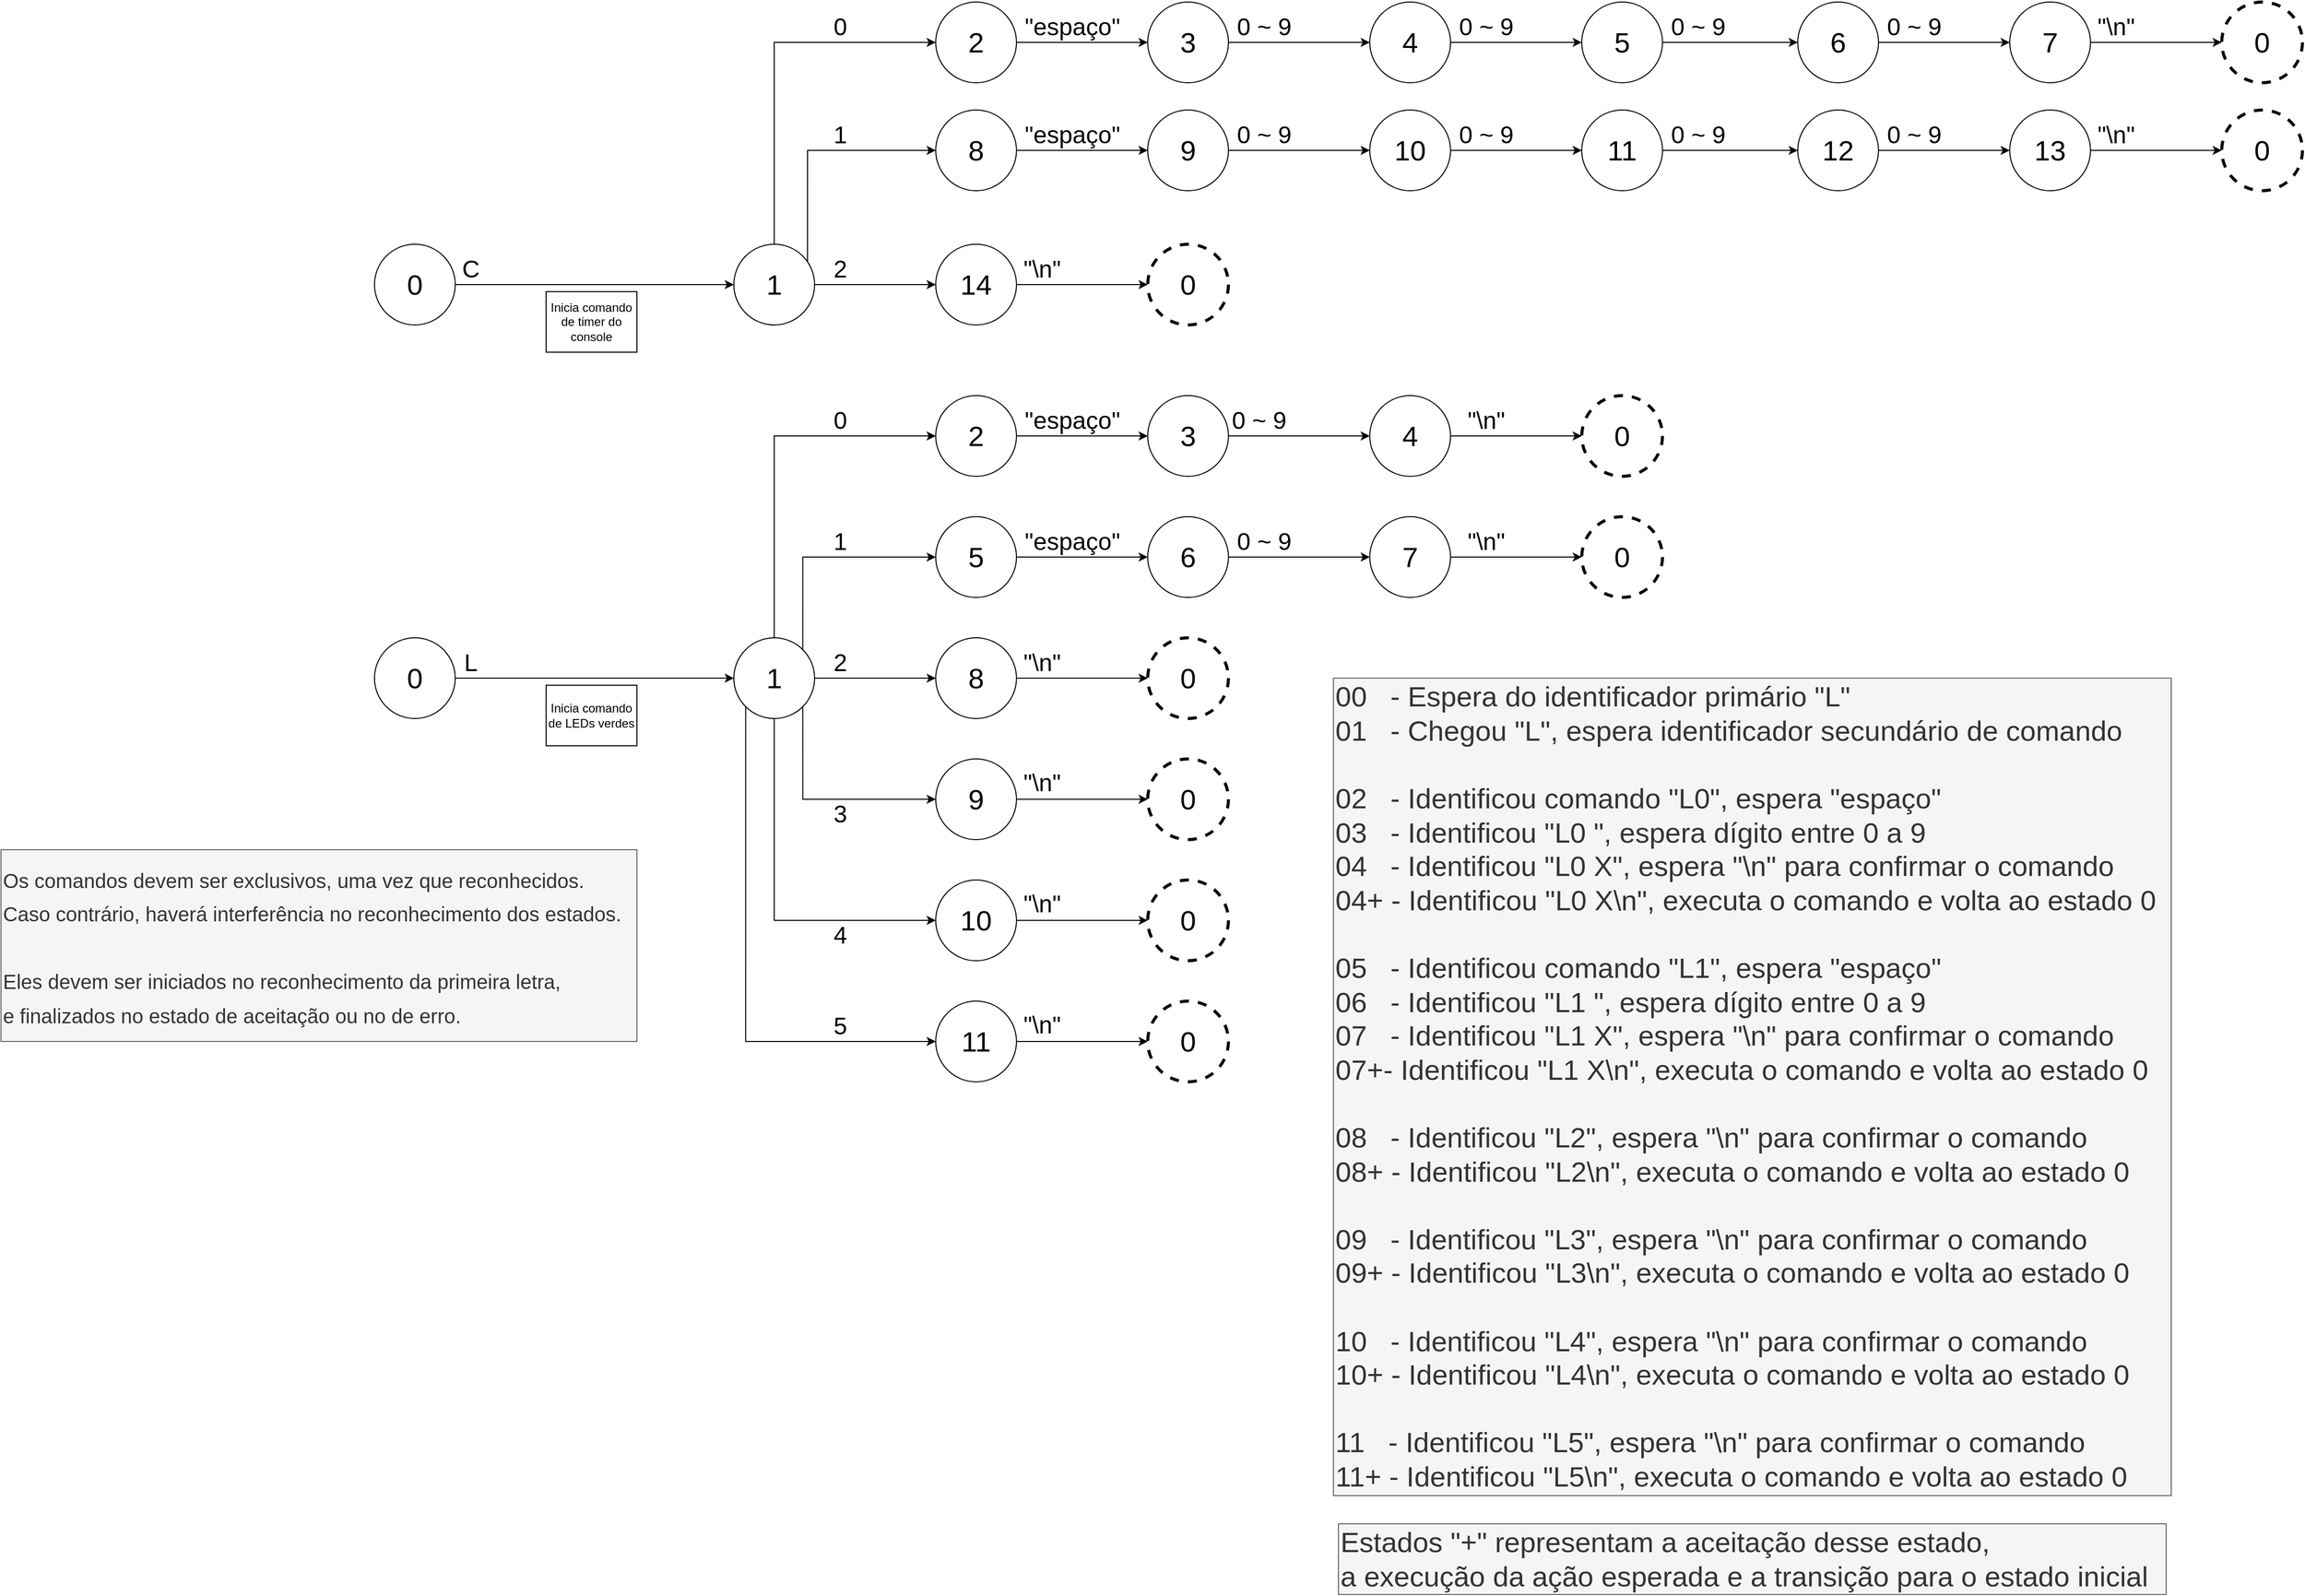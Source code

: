 <mxfile version="16.5.3" type="device"><diagram id="TWPvgU6UWbrKj5qan-sC" name="Page-1"><mxGraphModel dx="3015" dy="2449" grid="1" gridSize="10" guides="1" tooltips="1" connect="1" arrows="1" fold="1" page="1" pageScale="1" pageWidth="827" pageHeight="1169" math="0" shadow="0"><root><mxCell id="0"/><mxCell id="1" parent="0"/><mxCell id="b2YMCBuufm5c_ai1b8BD-9" value="&lt;div&gt;&lt;font style=&quot;font-size: 28px&quot;&gt;00&amp;nbsp; &amp;nbsp;- Espera do identificador primário &quot;L&quot;&lt;br&gt;&lt;/font&gt;&lt;/div&gt;&lt;font style=&quot;font-size: 28px&quot;&gt;&lt;div&gt;&lt;span&gt;01&amp;nbsp; &amp;nbsp;- Chegou &quot;L&quot;, espera identificador secundário de comando&lt;/span&gt;&lt;/div&gt;&lt;div&gt;&lt;span&gt;&lt;br&gt;&lt;/span&gt;&lt;/div&gt;&lt;div&gt;&lt;span&gt;02&amp;nbsp; &amp;nbsp;- Identificou comando &quot;L0&quot;, espera &quot;espaço&quot;&lt;/span&gt;&lt;/div&gt;&lt;div&gt;&lt;span&gt;03&amp;nbsp; &amp;nbsp;- Identificou &quot;L0 &quot;, espera dígito entre 0 a 9&lt;/span&gt;&lt;br&gt;&lt;/div&gt;&lt;div&gt;04&amp;nbsp; &amp;nbsp;- Identificou &quot;L0 X&quot;, espera &quot;\n&quot; para confirmar o comando&lt;span&gt;&lt;br&gt;&lt;/span&gt;&lt;/div&gt;&lt;div&gt;04+ - Identificou&amp;nbsp;&quot;L0 X\n&quot;, executa o comando e volta ao estado 0&lt;/div&gt;&lt;div&gt;&lt;br&gt;&lt;/div&gt;&lt;div&gt;&lt;div&gt;05&amp;nbsp;&lt;span&gt;&amp;nbsp;&lt;/span&gt;&lt;span&gt;&amp;nbsp;&lt;/span&gt;&lt;span&gt;- Identificou comando &quot;L1&quot;, espera &quot;espaço&quot;&lt;/span&gt;&lt;/div&gt;&lt;div&gt;06&amp;nbsp;&lt;span&gt;&amp;nbsp;&lt;/span&gt;&lt;span&gt;&amp;nbsp;&lt;/span&gt;&lt;span&gt;- Identificou &quot;L1 &quot;, espera dígito entre 0 a 9&lt;/span&gt;&lt;/div&gt;&lt;div&gt;07&amp;nbsp;&lt;span&gt;&amp;nbsp;&lt;/span&gt;&lt;span&gt;&amp;nbsp;&lt;/span&gt;&lt;span&gt;- Identificou &quot;L1 X&quot;, espera &quot;\n&quot; para confirmar o comando&lt;/span&gt;&lt;/div&gt;&lt;div&gt;07+- Identificou&amp;nbsp;&quot;L1 X\n&quot;, executa o comando e volta ao estado 0&lt;/div&gt;&lt;div&gt;&lt;br&gt;&lt;/div&gt;&lt;div&gt;08&amp;nbsp; &amp;nbsp;- Identificou &quot;L2&quot;,&amp;nbsp;&lt;span&gt;espera &quot;\n&quot; para confirmar o comando&lt;/span&gt;&lt;/div&gt;&lt;/div&gt;&lt;div&gt;08+ - Identificou &quot;L2\n&quot;, executa o comando e volta ao estado 0&lt;/div&gt;&lt;div&gt;&lt;br&gt;&lt;/div&gt;&lt;div&gt;&lt;div&gt;09&amp;nbsp; &amp;nbsp;- Identificou &quot;L3&quot;,&amp;nbsp;espera &quot;\n&quot; para confirmar o comando&lt;/div&gt;&lt;div&gt;09+ - Identificou &quot;L3\n&quot;, executa o comando e volta ao estado 0&lt;br&gt;&lt;br&gt;10&amp;nbsp; &amp;nbsp;-&amp;nbsp;&lt;span&gt;Identificou &quot;L4&quot;,&amp;nbsp;espera &quot;\n&quot; para confirmar o comando&lt;/span&gt;&lt;/div&gt;&lt;/div&gt;&lt;div&gt;&lt;span&gt;10+ - Identificou &quot;L4\n&quot;, executa o comando e volta ao estado 0&lt;/span&gt;&lt;/div&gt;&lt;div&gt;&lt;span&gt;&lt;br&gt;&lt;/span&gt;&lt;/div&gt;&lt;div&gt;&lt;span&gt;11&amp;nbsp; &amp;nbsp;- Identificou &quot;L5&quot;, espera &quot;\n&quot; para confirmar o comando&lt;/span&gt;&lt;/div&gt;&lt;div&gt;11+ - Identificou &quot;L5\n&quot;, executa o comando e volta ao estado 0&lt;/div&gt;&lt;/font&gt;" style="text;html=1;align=left;verticalAlign=middle;resizable=0;points=[];autosize=1;strokeColor=#666666;fillColor=#f5f5f5;fontSize=28;imageAspect=1;recursiveResize=1;expand=1;resizeHeight=1;resizeWidth=1;comic=0;fontColor=#333333;" parent="1" vertex="1"><mxGeometry x="800" y="283" width="830" height="810" as="geometry"/></mxCell><mxCell id="MjGCr0e0RgSQ8RtgSxt7-54" style="edgeStyle=orthogonalEdgeStyle;rounded=0;orthogonalLoop=1;jettySize=auto;html=1;entryX=0;entryY=0.5;entryDx=0;entryDy=0;" edge="1" parent="1" source="b2YMCBuufm5c_ai1b8BD-26" target="b2YMCBuufm5c_ai1b8BD-28"><mxGeometry relative="1" as="geometry"/></mxCell><mxCell id="b2YMCBuufm5c_ai1b8BD-26" value="&lt;font style=&quot;font-size: 28px&quot;&gt;0&lt;/font&gt;" style="ellipse;whiteSpace=wrap;html=1;aspect=fixed;" parent="1" vertex="1"><mxGeometry x="-150" y="243" width="80" height="80" as="geometry"/></mxCell><mxCell id="b2YMCBuufm5c_ai1b8BD-47" style="edgeStyle=orthogonalEdgeStyle;rounded=0;orthogonalLoop=1;jettySize=auto;html=1;entryX=0;entryY=0.5;entryDx=0;entryDy=0;fontSize=24;exitX=0.5;exitY=0;exitDx=0;exitDy=0;" parent="1" source="b2YMCBuufm5c_ai1b8BD-28" target="b2YMCBuufm5c_ai1b8BD-38" edge="1"><mxGeometry relative="1" as="geometry"><Array as="points"><mxPoint x="246" y="43"/></Array></mxGeometry></mxCell><mxCell id="b2YMCBuufm5c_ai1b8BD-48" style="edgeStyle=orthogonalEdgeStyle;rounded=0;orthogonalLoop=1;jettySize=auto;html=1;entryX=0;entryY=0.5;entryDx=0;entryDy=0;fontSize=24;exitX=1;exitY=0;exitDx=0;exitDy=0;" parent="1" source="b2YMCBuufm5c_ai1b8BD-28" target="b2YMCBuufm5c_ai1b8BD-42" edge="1"><mxGeometry relative="1" as="geometry"><Array as="points"><mxPoint x="274" y="163"/></Array></mxGeometry></mxCell><mxCell id="b2YMCBuufm5c_ai1b8BD-50" style="edgeStyle=orthogonalEdgeStyle;rounded=0;orthogonalLoop=1;jettySize=auto;html=1;entryX=0;entryY=0.5;entryDx=0;entryDy=0;fontSize=24;" parent="1" source="b2YMCBuufm5c_ai1b8BD-28" target="b2YMCBuufm5c_ai1b8BD-43" edge="1"><mxGeometry relative="1" as="geometry"/></mxCell><mxCell id="b2YMCBuufm5c_ai1b8BD-53" style="edgeStyle=orthogonalEdgeStyle;rounded=0;orthogonalLoop=1;jettySize=auto;html=1;entryX=0;entryY=0.5;entryDx=0;entryDy=0;fontSize=24;exitX=1;exitY=1;exitDx=0;exitDy=0;" parent="1" source="b2YMCBuufm5c_ai1b8BD-28" target="b2YMCBuufm5c_ai1b8BD-44" edge="1"><mxGeometry relative="1" as="geometry"><mxPoint x="226" y="363" as="sourcePoint"/><Array as="points"><mxPoint x="274" y="403"/></Array></mxGeometry></mxCell><mxCell id="b2YMCBuufm5c_ai1b8BD-55" style="edgeStyle=orthogonalEdgeStyle;rounded=0;orthogonalLoop=1;jettySize=auto;html=1;entryX=0;entryY=0.5;entryDx=0;entryDy=0;fontSize=24;exitX=0.5;exitY=1;exitDx=0;exitDy=0;" parent="1" source="b2YMCBuufm5c_ai1b8BD-28" target="b2YMCBuufm5c_ai1b8BD-45" edge="1"><mxGeometry relative="1" as="geometry"><Array as="points"><mxPoint x="246" y="523"/></Array></mxGeometry></mxCell><mxCell id="b2YMCBuufm5c_ai1b8BD-57" style="edgeStyle=orthogonalEdgeStyle;rounded=0;orthogonalLoop=1;jettySize=auto;html=1;exitX=0;exitY=1;exitDx=0;exitDy=0;fontSize=24;entryX=0;entryY=0.5;entryDx=0;entryDy=0;" parent="1" source="b2YMCBuufm5c_ai1b8BD-28" target="b2YMCBuufm5c_ai1b8BD-58" edge="1"><mxGeometry relative="1" as="geometry"><mxPoint x="217.333" y="603" as="targetPoint"/><Array as="points"><mxPoint x="218" y="643"/></Array></mxGeometry></mxCell><mxCell id="b2YMCBuufm5c_ai1b8BD-28" value="&lt;span style=&quot;font-size: 28px&quot;&gt;1&lt;/span&gt;" style="ellipse;whiteSpace=wrap;html=1;aspect=fixed;" parent="1" vertex="1"><mxGeometry x="206" y="243" width="80" height="80" as="geometry"/></mxCell><mxCell id="b2YMCBuufm5c_ai1b8BD-29" style="edgeStyle=orthogonalEdgeStyle;rounded=0;orthogonalLoop=1;jettySize=auto;html=1;entryX=0;entryY=0.5;entryDx=0;entryDy=0;fontSize=24;exitX=1;exitY=0.5;exitDx=0;exitDy=0;" parent="1" source="b2YMCBuufm5c_ai1b8BD-42" target="b2YMCBuufm5c_ai1b8BD-34" edge="1"><mxGeometry relative="1" as="geometry"><mxPoint x="726" y="418" as="sourcePoint"/></mxGeometry></mxCell><mxCell id="b2YMCBuufm5c_ai1b8BD-30" style="edgeStyle=orthogonalEdgeStyle;rounded=0;orthogonalLoop=1;jettySize=auto;html=1;fontSize=24;exitX=1;exitY=0.5;exitDx=0;exitDy=0;" parent="1" source="b2YMCBuufm5c_ai1b8BD-43" target="b2YMCBuufm5c_ai1b8BD-35" edge="1"><mxGeometry relative="1" as="geometry"><mxPoint x="496" y="293" as="sourcePoint"/></mxGeometry></mxCell><mxCell id="b2YMCBuufm5c_ai1b8BD-80" style="edgeStyle=orthogonalEdgeStyle;rounded=0;orthogonalLoop=1;jettySize=auto;html=1;entryX=0;entryY=0.5;entryDx=0;entryDy=0;fontSize=24;" parent="1" source="b2YMCBuufm5c_ai1b8BD-31" target="b2YMCBuufm5c_ai1b8BD-79" edge="1"><mxGeometry relative="1" as="geometry"/></mxCell><mxCell id="b2YMCBuufm5c_ai1b8BD-31" value="&lt;font style=&quot;font-size: 28px&quot;&gt;4&lt;/font&gt;" style="ellipse;whiteSpace=wrap;html=1;aspect=fixed;strokeWidth=1;" parent="1" vertex="1"><mxGeometry x="836" y="3" width="80" height="80" as="geometry"/></mxCell><mxCell id="b2YMCBuufm5c_ai1b8BD-32" value="&lt;font style=&quot;font-size: 24px&quot;&gt;L&lt;/font&gt;" style="text;html=1;align=center;verticalAlign=middle;resizable=0;points=[];autosize=1;strokeColor=none;fillColor=none;fontSize=15;" parent="1" vertex="1"><mxGeometry x="-70" y="253" width="30" height="30" as="geometry"/></mxCell><mxCell id="b2YMCBuufm5c_ai1b8BD-33" value="0" style="text;html=1;align=center;verticalAlign=middle;resizable=0;points=[];autosize=1;strokeColor=none;fillColor=none;fontSize=24;" parent="1" vertex="1"><mxGeometry x="296" y="13" width="30" height="30" as="geometry"/></mxCell><mxCell id="b2YMCBuufm5c_ai1b8BD-34" value="&lt;font style=&quot;font-size: 28px&quot;&gt;6&lt;/font&gt;" style="ellipse;whiteSpace=wrap;html=1;aspect=fixed;" parent="1" vertex="1"><mxGeometry x="616" y="123" width="80" height="80" as="geometry"/></mxCell><mxCell id="b2YMCBuufm5c_ai1b8BD-35" value="&lt;font style=&quot;font-size: 28px&quot;&gt;0&lt;/font&gt;" style="ellipse;whiteSpace=wrap;html=1;aspect=fixed;strokeWidth=3;dashed=1;" parent="1" vertex="1"><mxGeometry x="616" y="243" width="80" height="80" as="geometry"/></mxCell><mxCell id="b2YMCBuufm5c_ai1b8BD-36" value="&quot;espaço&quot;" style="text;html=1;align=center;verticalAlign=middle;resizable=0;points=[];autosize=1;strokeColor=none;fillColor=none;fontSize=24;" parent="1" vertex="1"><mxGeometry x="486" y="13" width="110" height="30" as="geometry"/></mxCell><mxCell id="b2YMCBuufm5c_ai1b8BD-37" value="&quot;\n&quot;" style="text;html=1;align=center;verticalAlign=middle;resizable=0;points=[];autosize=1;strokeColor=none;fillColor=none;fontSize=24;" parent="1" vertex="1"><mxGeometry x="486" y="253" width="50" height="30" as="geometry"/></mxCell><mxCell id="b2YMCBuufm5c_ai1b8BD-38" value="&lt;font style=&quot;font-size: 28px&quot;&gt;2&lt;/font&gt;" style="ellipse;whiteSpace=wrap;html=1;aspect=fixed;" parent="1" vertex="1"><mxGeometry x="406" y="3" width="80" height="80" as="geometry"/></mxCell><mxCell id="b2YMCBuufm5c_ai1b8BD-42" value="&lt;font style=&quot;font-size: 28px&quot;&gt;5&lt;/font&gt;" style="ellipse;whiteSpace=wrap;html=1;aspect=fixed;" parent="1" vertex="1"><mxGeometry x="406" y="123" width="80" height="80" as="geometry"/></mxCell><mxCell id="b2YMCBuufm5c_ai1b8BD-43" value="&lt;font style=&quot;font-size: 28px&quot;&gt;8&lt;/font&gt;" style="ellipse;whiteSpace=wrap;html=1;aspect=fixed;" parent="1" vertex="1"><mxGeometry x="406" y="243" width="80" height="80" as="geometry"/></mxCell><mxCell id="b2YMCBuufm5c_ai1b8BD-44" value="&lt;font style=&quot;font-size: 28px&quot;&gt;9&lt;/font&gt;" style="ellipse;whiteSpace=wrap;html=1;aspect=fixed;" parent="1" vertex="1"><mxGeometry x="406" y="363" width="80" height="80" as="geometry"/></mxCell><mxCell id="b2YMCBuufm5c_ai1b8BD-45" value="&lt;font style=&quot;font-size: 28px&quot;&gt;10&lt;/font&gt;" style="ellipse;whiteSpace=wrap;html=1;aspect=fixed;" parent="1" vertex="1"><mxGeometry x="406" y="483" width="80" height="80" as="geometry"/></mxCell><mxCell id="b2YMCBuufm5c_ai1b8BD-49" value="1" style="text;html=1;align=center;verticalAlign=middle;resizable=0;points=[];autosize=1;strokeColor=none;fillColor=none;fontSize=24;" parent="1" vertex="1"><mxGeometry x="296" y="133" width="30" height="30" as="geometry"/></mxCell><mxCell id="b2YMCBuufm5c_ai1b8BD-51" value="2" style="text;html=1;align=center;verticalAlign=middle;resizable=0;points=[];autosize=1;strokeColor=none;fillColor=none;fontSize=24;" parent="1" vertex="1"><mxGeometry x="296" y="253" width="30" height="30" as="geometry"/></mxCell><mxCell id="b2YMCBuufm5c_ai1b8BD-54" value="3" style="text;html=1;align=center;verticalAlign=middle;resizable=0;points=[];autosize=1;strokeColor=none;fillColor=none;fontSize=24;" parent="1" vertex="1"><mxGeometry x="296" y="403" width="30" height="30" as="geometry"/></mxCell><mxCell id="b2YMCBuufm5c_ai1b8BD-56" value="4" style="text;html=1;align=center;verticalAlign=middle;resizable=0;points=[];autosize=1;strokeColor=none;fillColor=none;fontSize=24;" parent="1" vertex="1"><mxGeometry x="296" y="523" width="30" height="30" as="geometry"/></mxCell><mxCell id="b2YMCBuufm5c_ai1b8BD-58" value="&lt;font style=&quot;font-size: 28px&quot;&gt;11&lt;/font&gt;" style="ellipse;whiteSpace=wrap;html=1;aspect=fixed;" parent="1" vertex="1"><mxGeometry x="406" y="603" width="80" height="80" as="geometry"/></mxCell><mxCell id="b2YMCBuufm5c_ai1b8BD-59" value="5" style="text;html=1;align=center;verticalAlign=middle;resizable=0;points=[];autosize=1;strokeColor=none;fillColor=none;fontSize=24;" parent="1" vertex="1"><mxGeometry x="296" y="613" width="30" height="30" as="geometry"/></mxCell><mxCell id="b2YMCBuufm5c_ai1b8BD-60" value="&lt;font style=&quot;font-size: 28px&quot;&gt;0&lt;/font&gt;" style="ellipse;whiteSpace=wrap;html=1;aspect=fixed;strokeWidth=3;dashed=1;" parent="1" vertex="1"><mxGeometry x="616" y="363" width="80" height="80" as="geometry"/></mxCell><mxCell id="b2YMCBuufm5c_ai1b8BD-61" value="&lt;font style=&quot;font-size: 28px&quot;&gt;0&lt;/font&gt;" style="ellipse;whiteSpace=wrap;html=1;aspect=fixed;strokeWidth=3;dashed=1;" parent="1" vertex="1"><mxGeometry x="616" y="483" width="80" height="80" as="geometry"/></mxCell><mxCell id="b2YMCBuufm5c_ai1b8BD-62" value="&lt;font style=&quot;font-size: 28px&quot;&gt;0&lt;/font&gt;" style="ellipse;whiteSpace=wrap;html=1;aspect=fixed;strokeWidth=3;dashed=1;" parent="1" vertex="1"><mxGeometry x="616" y="603" width="80" height="80" as="geometry"/></mxCell><mxCell id="b2YMCBuufm5c_ai1b8BD-63" style="edgeStyle=orthogonalEdgeStyle;rounded=0;orthogonalLoop=1;jettySize=auto;html=1;fontSize=24;" parent="1" source="b2YMCBuufm5c_ai1b8BD-44" target="b2YMCBuufm5c_ai1b8BD-60" edge="1"><mxGeometry relative="1" as="geometry"><mxPoint x="486" y="402" as="sourcePoint"/><mxPoint x="616" y="402" as="targetPoint"/></mxGeometry></mxCell><mxCell id="b2YMCBuufm5c_ai1b8BD-64" value="&quot;\n&quot;" style="text;html=1;align=center;verticalAlign=middle;resizable=0;points=[];autosize=1;strokeColor=none;fillColor=none;fontSize=24;" parent="1" vertex="1"><mxGeometry x="486" y="372" width="50" height="30" as="geometry"/></mxCell><mxCell id="b2YMCBuufm5c_ai1b8BD-65" style="edgeStyle=orthogonalEdgeStyle;rounded=0;orthogonalLoop=1;jettySize=auto;html=1;fontSize=24;" parent="1" source="b2YMCBuufm5c_ai1b8BD-45" target="b2YMCBuufm5c_ai1b8BD-61" edge="1"><mxGeometry relative="1" as="geometry"><mxPoint x="486" y="522" as="sourcePoint"/><mxPoint x="616" y="522" as="targetPoint"/></mxGeometry></mxCell><mxCell id="b2YMCBuufm5c_ai1b8BD-66" value="&quot;\n&quot;" style="text;html=1;align=center;verticalAlign=middle;resizable=0;points=[];autosize=1;strokeColor=none;fillColor=none;fontSize=24;" parent="1" vertex="1"><mxGeometry x="486" y="492" width="50" height="30" as="geometry"/></mxCell><mxCell id="b2YMCBuufm5c_ai1b8BD-67" style="edgeStyle=orthogonalEdgeStyle;rounded=0;orthogonalLoop=1;jettySize=auto;html=1;fontSize=24;" parent="1" source="b2YMCBuufm5c_ai1b8BD-58" target="b2YMCBuufm5c_ai1b8BD-62" edge="1"><mxGeometry relative="1" as="geometry"><mxPoint x="486" y="642" as="sourcePoint"/><mxPoint x="616" y="642" as="targetPoint"/></mxGeometry></mxCell><mxCell id="b2YMCBuufm5c_ai1b8BD-68" value="&quot;\n&quot;" style="text;html=1;align=center;verticalAlign=middle;resizable=0;points=[];autosize=1;strokeColor=none;fillColor=none;fontSize=24;" parent="1" vertex="1"><mxGeometry x="486" y="612" width="50" height="30" as="geometry"/></mxCell><mxCell id="b2YMCBuufm5c_ai1b8BD-69" style="edgeStyle=orthogonalEdgeStyle;rounded=0;orthogonalLoop=1;jettySize=auto;html=1;entryX=0;entryY=0.5;entryDx=0;entryDy=0;fontSize=24;exitX=1;exitY=0.5;exitDx=0;exitDy=0;" parent="1" source="b2YMCBuufm5c_ai1b8BD-38" target="b2YMCBuufm5c_ai1b8BD-70" edge="1"><mxGeometry relative="1" as="geometry"><mxPoint x="506" y="43.0" as="sourcePoint"/></mxGeometry></mxCell><mxCell id="b2YMCBuufm5c_ai1b8BD-73" style="edgeStyle=orthogonalEdgeStyle;rounded=0;orthogonalLoop=1;jettySize=auto;html=1;fontSize=24;" parent="1" source="b2YMCBuufm5c_ai1b8BD-70" target="b2YMCBuufm5c_ai1b8BD-31" edge="1"><mxGeometry relative="1" as="geometry"/></mxCell><mxCell id="b2YMCBuufm5c_ai1b8BD-70" value="&lt;font style=&quot;font-size: 28px&quot;&gt;3&lt;/font&gt;" style="ellipse;whiteSpace=wrap;html=1;aspect=fixed;" parent="1" vertex="1"><mxGeometry x="616" y="3" width="80" height="80" as="geometry"/></mxCell><mxCell id="b2YMCBuufm5c_ai1b8BD-71" value="&quot;espaço&quot;" style="text;html=1;align=center;verticalAlign=middle;resizable=0;points=[];autosize=1;strokeColor=none;fillColor=none;fontSize=24;" parent="1" vertex="1"><mxGeometry x="486" y="133" width="110" height="30" as="geometry"/></mxCell><mxCell id="b2YMCBuufm5c_ai1b8BD-74" value="0 ~ 9" style="text;html=1;align=center;verticalAlign=middle;resizable=0;points=[];autosize=1;strokeColor=none;fillColor=none;fontSize=24;" parent="1" vertex="1"><mxGeometry x="691" y="13" width="70" height="30" as="geometry"/></mxCell><mxCell id="b2YMCBuufm5c_ai1b8BD-75" value="&lt;font style=&quot;font-size: 28px&quot;&gt;7&lt;/font&gt;" style="ellipse;whiteSpace=wrap;html=1;aspect=fixed;strokeWidth=1;" parent="1" vertex="1"><mxGeometry x="836" y="123" width="80" height="80" as="geometry"/></mxCell><mxCell id="b2YMCBuufm5c_ai1b8BD-76" style="edgeStyle=orthogonalEdgeStyle;rounded=0;orthogonalLoop=1;jettySize=auto;html=1;fontSize=24;exitX=1;exitY=0.5;exitDx=0;exitDy=0;" parent="1" source="b2YMCBuufm5c_ai1b8BD-34" target="b2YMCBuufm5c_ai1b8BD-75" edge="1"><mxGeometry relative="1" as="geometry"><mxPoint x="731" y="163" as="sourcePoint"/></mxGeometry></mxCell><mxCell id="b2YMCBuufm5c_ai1b8BD-77" value="0 ~ 9" style="text;html=1;align=center;verticalAlign=middle;resizable=0;points=[];autosize=1;strokeColor=none;fillColor=none;fontSize=24;" parent="1" vertex="1"><mxGeometry x="696" y="133" width="70" height="30" as="geometry"/></mxCell><mxCell id="b2YMCBuufm5c_ai1b8BD-79" value="&lt;font style=&quot;font-size: 28px&quot;&gt;0&lt;/font&gt;" style="ellipse;whiteSpace=wrap;html=1;aspect=fixed;strokeWidth=3;dashed=1;" parent="1" vertex="1"><mxGeometry x="1046" y="3" width="80" height="80" as="geometry"/></mxCell><mxCell id="b2YMCBuufm5c_ai1b8BD-81" value="&quot;\n&quot;" style="text;html=1;align=center;verticalAlign=middle;resizable=0;points=[];autosize=1;strokeColor=none;fillColor=none;fontSize=24;" parent="1" vertex="1"><mxGeometry x="926" y="13" width="50" height="30" as="geometry"/></mxCell><mxCell id="b2YMCBuufm5c_ai1b8BD-82" value="&lt;font style=&quot;font-size: 28px&quot;&gt;0&lt;/font&gt;" style="ellipse;whiteSpace=wrap;html=1;aspect=fixed;strokeWidth=3;dashed=1;" parent="1" vertex="1"><mxGeometry x="1046" y="123" width="80" height="80" as="geometry"/></mxCell><mxCell id="b2YMCBuufm5c_ai1b8BD-83" value="&quot;\n&quot;" style="text;html=1;align=center;verticalAlign=middle;resizable=0;points=[];autosize=1;strokeColor=none;fillColor=none;fontSize=24;" parent="1" vertex="1"><mxGeometry x="926" y="133" width="50" height="30" as="geometry"/></mxCell><mxCell id="b2YMCBuufm5c_ai1b8BD-84" style="edgeStyle=orthogonalEdgeStyle;rounded=0;orthogonalLoop=1;jettySize=auto;html=1;entryX=0;entryY=0.5;entryDx=0;entryDy=0;fontSize=24;exitX=1;exitY=0.5;exitDx=0;exitDy=0;" parent="1" source="b2YMCBuufm5c_ai1b8BD-75" target="b2YMCBuufm5c_ai1b8BD-82" edge="1"><mxGeometry relative="1" as="geometry"><mxPoint x="916" y="43" as="sourcePoint"/><mxPoint x="1046.0" y="43" as="targetPoint"/><Array as="points"><mxPoint x="1046" y="163"/></Array></mxGeometry></mxCell><mxCell id="2" value="Estados &quot;+&quot; representam a aceitação desse estado, &lt;br&gt;a execução da ação esperada e a transição para o estado inicial" style="text;html=1;align=left;verticalAlign=middle;resizable=0;points=[];autosize=1;fontSize=28;fillColor=#f5f5f5;strokeColor=#666666;fontColor=#333333;" parent="1" vertex="1"><mxGeometry x="805" y="1121" width="820" height="70" as="geometry"/></mxCell><mxCell id="MjGCr0e0RgSQ8RtgSxt7-15" value="&lt;font style=&quot;font-size: 24px&quot;&gt;C&lt;/font&gt;" style="text;html=1;align=center;verticalAlign=middle;resizable=0;points=[];autosize=1;strokeColor=none;fillColor=none;fontSize=15;" vertex="1" parent="1"><mxGeometry x="-70" y="-137" width="30" height="30" as="geometry"/></mxCell><mxCell id="MjGCr0e0RgSQ8RtgSxt7-55" value="Inicia comando de LEDs verdes" style="rounded=0;whiteSpace=wrap;html=1;" vertex="1" parent="1"><mxGeometry x="20" y="290" width="90" height="60" as="geometry"/></mxCell><mxCell id="MjGCr0e0RgSQ8RtgSxt7-56" value="Inicia comando de timer do console" style="rounded=0;whiteSpace=wrap;html=1;" vertex="1" parent="1"><mxGeometry x="20" y="-100" width="90" height="60" as="geometry"/></mxCell><mxCell id="MjGCr0e0RgSQ8RtgSxt7-60" value="&lt;font style=&quot;font-size: 20px&quot;&gt;Os comandos devem ser exclusivos, uma vez que reconhecidos.&lt;br&gt;Caso contrário, haverá interferência no reconhecimento dos estados.&lt;br&gt;&lt;br&gt;Eles devem ser iniciados no reconhecimento da primeira letra, &lt;br&gt;e finalizados no estado de aceitação ou no de erro.&lt;br&gt;&lt;/font&gt;" style="text;html=1;align=left;verticalAlign=middle;resizable=0;points=[];autosize=1;fontSize=28;fillColor=#f5f5f5;strokeColor=#666666;fontColor=#333333;" vertex="1" parent="1"><mxGeometry x="-520" y="453" width="630" height="190" as="geometry"/></mxCell><mxCell id="MjGCr0e0RgSQ8RtgSxt7-94" style="edgeStyle=orthogonalEdgeStyle;rounded=0;orthogonalLoop=1;jettySize=auto;html=1;entryX=0;entryY=0.5;entryDx=0;entryDy=0;fontSize=20;" edge="1" parent="1" source="MjGCr0e0RgSQ8RtgSxt7-61" target="MjGCr0e0RgSQ8RtgSxt7-65"><mxGeometry relative="1" as="geometry"/></mxCell><mxCell id="MjGCr0e0RgSQ8RtgSxt7-61" value="&lt;font style=&quot;font-size: 28px&quot;&gt;0&lt;/font&gt;" style="ellipse;whiteSpace=wrap;html=1;aspect=fixed;" vertex="1" parent="1"><mxGeometry x="-150" y="-147" width="80" height="80" as="geometry"/></mxCell><mxCell id="MjGCr0e0RgSQ8RtgSxt7-62" style="edgeStyle=orthogonalEdgeStyle;rounded=0;orthogonalLoop=1;jettySize=auto;html=1;entryX=0;entryY=0.5;entryDx=0;entryDy=0;fontSize=24;exitX=0.5;exitY=0;exitDx=0;exitDy=0;" edge="1" source="MjGCr0e0RgSQ8RtgSxt7-65" target="MjGCr0e0RgSQ8RtgSxt7-75" parent="1"><mxGeometry relative="1" as="geometry"><Array as="points"><mxPoint x="246" y="-347"/></Array></mxGeometry></mxCell><mxCell id="MjGCr0e0RgSQ8RtgSxt7-64" style="edgeStyle=orthogonalEdgeStyle;rounded=0;orthogonalLoop=1;jettySize=auto;html=1;entryX=0;entryY=0.5;entryDx=0;entryDy=0;fontSize=24;" edge="1" source="MjGCr0e0RgSQ8RtgSxt7-65" target="MjGCr0e0RgSQ8RtgSxt7-77" parent="1"><mxGeometry relative="1" as="geometry"/></mxCell><mxCell id="MjGCr0e0RgSQ8RtgSxt7-65" value="&lt;span style=&quot;font-size: 28px&quot;&gt;1&lt;/span&gt;" style="ellipse;whiteSpace=wrap;html=1;aspect=fixed;" vertex="1" parent="1"><mxGeometry x="206" y="-147" width="80" height="80" as="geometry"/></mxCell><mxCell id="MjGCr0e0RgSQ8RtgSxt7-67" style="edgeStyle=orthogonalEdgeStyle;rounded=0;orthogonalLoop=1;jettySize=auto;html=1;fontSize=24;exitX=1;exitY=0.5;exitDx=0;exitDy=0;" edge="1" source="MjGCr0e0RgSQ8RtgSxt7-77" target="MjGCr0e0RgSQ8RtgSxt7-72" parent="1"><mxGeometry relative="1" as="geometry"><mxPoint x="496" y="-97" as="sourcePoint"/></mxGeometry></mxCell><mxCell id="MjGCr0e0RgSQ8RtgSxt7-68" style="edgeStyle=orthogonalEdgeStyle;rounded=0;orthogonalLoop=1;jettySize=auto;html=1;entryX=0;entryY=0.5;entryDx=0;entryDy=0;fontSize=24;" edge="1" source="MjGCr0e0RgSQ8RtgSxt7-69" target="MjGCr0e0RgSQ8RtgSxt7-88" parent="1"><mxGeometry relative="1" as="geometry"/></mxCell><mxCell id="MjGCr0e0RgSQ8RtgSxt7-69" value="&lt;font style=&quot;font-size: 28px&quot;&gt;7&lt;/font&gt;" style="ellipse;whiteSpace=wrap;html=1;aspect=fixed;strokeWidth=1;" vertex="1" parent="1"><mxGeometry x="1470" y="-387" width="80" height="80" as="geometry"/></mxCell><mxCell id="MjGCr0e0RgSQ8RtgSxt7-70" value="0" style="text;html=1;align=center;verticalAlign=middle;resizable=0;points=[];autosize=1;strokeColor=none;fillColor=none;fontSize=24;" vertex="1" parent="1"><mxGeometry x="296" y="-377" width="30" height="30" as="geometry"/></mxCell><mxCell id="MjGCr0e0RgSQ8RtgSxt7-72" value="&lt;font style=&quot;font-size: 28px&quot;&gt;0&lt;/font&gt;" style="ellipse;whiteSpace=wrap;html=1;aspect=fixed;strokeWidth=3;dashed=1;" vertex="1" parent="1"><mxGeometry x="616" y="-147" width="80" height="80" as="geometry"/></mxCell><mxCell id="MjGCr0e0RgSQ8RtgSxt7-73" value="&quot;espaço&quot;" style="text;html=1;align=center;verticalAlign=middle;resizable=0;points=[];autosize=1;strokeColor=none;fillColor=none;fontSize=24;" vertex="1" parent="1"><mxGeometry x="486" y="-377" width="110" height="30" as="geometry"/></mxCell><mxCell id="MjGCr0e0RgSQ8RtgSxt7-74" value="&quot;\n&quot;" style="text;html=1;align=center;verticalAlign=middle;resizable=0;points=[];autosize=1;strokeColor=none;fillColor=none;fontSize=24;" vertex="1" parent="1"><mxGeometry x="486" y="-137" width="50" height="30" as="geometry"/></mxCell><mxCell id="MjGCr0e0RgSQ8RtgSxt7-75" value="&lt;font style=&quot;font-size: 28px&quot;&gt;2&lt;/font&gt;" style="ellipse;whiteSpace=wrap;html=1;aspect=fixed;" vertex="1" parent="1"><mxGeometry x="406" y="-387" width="80" height="80" as="geometry"/></mxCell><mxCell id="MjGCr0e0RgSQ8RtgSxt7-77" value="&lt;font style=&quot;font-size: 28px&quot;&gt;14&lt;/font&gt;" style="ellipse;whiteSpace=wrap;html=1;aspect=fixed;" vertex="1" parent="1"><mxGeometry x="406" y="-147" width="80" height="80" as="geometry"/></mxCell><mxCell id="MjGCr0e0RgSQ8RtgSxt7-78" value="1" style="text;html=1;align=center;verticalAlign=middle;resizable=0;points=[];autosize=1;strokeColor=none;fillColor=none;fontSize=24;" vertex="1" parent="1"><mxGeometry x="296" y="-270" width="30" height="30" as="geometry"/></mxCell><mxCell id="MjGCr0e0RgSQ8RtgSxt7-79" value="2" style="text;html=1;align=center;verticalAlign=middle;resizable=0;points=[];autosize=1;strokeColor=none;fillColor=none;fontSize=24;" vertex="1" parent="1"><mxGeometry x="296" y="-137" width="30" height="30" as="geometry"/></mxCell><mxCell id="MjGCr0e0RgSQ8RtgSxt7-80" style="edgeStyle=orthogonalEdgeStyle;rounded=0;orthogonalLoop=1;jettySize=auto;html=1;entryX=0;entryY=0.5;entryDx=0;entryDy=0;fontSize=24;exitX=1;exitY=0.5;exitDx=0;exitDy=0;" edge="1" source="MjGCr0e0RgSQ8RtgSxt7-75" target="MjGCr0e0RgSQ8RtgSxt7-82" parent="1"><mxGeometry relative="1" as="geometry"><mxPoint x="506" y="-347.0" as="sourcePoint"/></mxGeometry></mxCell><mxCell id="MjGCr0e0RgSQ8RtgSxt7-104" style="edgeStyle=orthogonalEdgeStyle;rounded=0;orthogonalLoop=1;jettySize=auto;html=1;fontSize=20;" edge="1" parent="1" source="MjGCr0e0RgSQ8RtgSxt7-82" target="MjGCr0e0RgSQ8RtgSxt7-95"><mxGeometry relative="1" as="geometry"/></mxCell><mxCell id="MjGCr0e0RgSQ8RtgSxt7-82" value="&lt;font style=&quot;font-size: 28px&quot;&gt;3&lt;/font&gt;" style="ellipse;whiteSpace=wrap;html=1;aspect=fixed;" vertex="1" parent="1"><mxGeometry x="616" y="-387" width="80" height="80" as="geometry"/></mxCell><mxCell id="MjGCr0e0RgSQ8RtgSxt7-84" value="0 ~ 9" style="text;html=1;align=center;verticalAlign=middle;resizable=0;points=[];autosize=1;strokeColor=none;fillColor=none;fontSize=24;" vertex="1" parent="1"><mxGeometry x="696" y="-377" width="70" height="30" as="geometry"/></mxCell><mxCell id="MjGCr0e0RgSQ8RtgSxt7-88" value="&lt;font style=&quot;font-size: 28px&quot;&gt;0&lt;/font&gt;" style="ellipse;whiteSpace=wrap;html=1;aspect=fixed;strokeWidth=3;dashed=1;" vertex="1" parent="1"><mxGeometry x="1680" y="-387" width="80" height="80" as="geometry"/></mxCell><mxCell id="MjGCr0e0RgSQ8RtgSxt7-89" value="&quot;\n&quot;" style="text;html=1;align=center;verticalAlign=middle;resizable=0;points=[];autosize=1;strokeColor=none;fillColor=none;fontSize=24;" vertex="1" parent="1"><mxGeometry x="1550" y="-377" width="50" height="30" as="geometry"/></mxCell><mxCell id="MjGCr0e0RgSQ8RtgSxt7-105" style="edgeStyle=orthogonalEdgeStyle;rounded=0;orthogonalLoop=1;jettySize=auto;html=1;entryX=0;entryY=0.5;entryDx=0;entryDy=0;fontSize=20;" edge="1" parent="1" source="MjGCr0e0RgSQ8RtgSxt7-95" target="MjGCr0e0RgSQ8RtgSxt7-97"><mxGeometry relative="1" as="geometry"/></mxCell><mxCell id="MjGCr0e0RgSQ8RtgSxt7-95" value="&lt;font style=&quot;font-size: 28px&quot;&gt;4&lt;/font&gt;" style="ellipse;whiteSpace=wrap;html=1;aspect=fixed;" vertex="1" parent="1"><mxGeometry x="836" y="-387" width="80" height="80" as="geometry"/></mxCell><mxCell id="MjGCr0e0RgSQ8RtgSxt7-106" style="edgeStyle=orthogonalEdgeStyle;rounded=0;orthogonalLoop=1;jettySize=auto;html=1;fontSize=20;" edge="1" parent="1" source="MjGCr0e0RgSQ8RtgSxt7-97" target="MjGCr0e0RgSQ8RtgSxt7-99"><mxGeometry relative="1" as="geometry"/></mxCell><mxCell id="MjGCr0e0RgSQ8RtgSxt7-97" value="&lt;font style=&quot;font-size: 28px&quot;&gt;5&lt;/font&gt;" style="ellipse;whiteSpace=wrap;html=1;aspect=fixed;" vertex="1" parent="1"><mxGeometry x="1046" y="-387" width="80" height="80" as="geometry"/></mxCell><mxCell id="MjGCr0e0RgSQ8RtgSxt7-108" style="edgeStyle=orthogonalEdgeStyle;rounded=0;orthogonalLoop=1;jettySize=auto;html=1;entryX=0;entryY=0.5;entryDx=0;entryDy=0;fontSize=20;" edge="1" parent="1" source="MjGCr0e0RgSQ8RtgSxt7-99" target="MjGCr0e0RgSQ8RtgSxt7-69"><mxGeometry relative="1" as="geometry"/></mxCell><mxCell id="MjGCr0e0RgSQ8RtgSxt7-99" value="&lt;font style=&quot;font-size: 28px&quot;&gt;6&lt;/font&gt;" style="ellipse;whiteSpace=wrap;html=1;aspect=fixed;" vertex="1" parent="1"><mxGeometry x="1260" y="-387" width="80" height="80" as="geometry"/></mxCell><mxCell id="MjGCr0e0RgSQ8RtgSxt7-101" value="0 ~ 9" style="text;html=1;align=center;verticalAlign=middle;resizable=0;points=[];autosize=1;strokeColor=none;fillColor=none;fontSize=24;" vertex="1" parent="1"><mxGeometry x="916" y="-377" width="70" height="30" as="geometry"/></mxCell><mxCell id="MjGCr0e0RgSQ8RtgSxt7-103" value="0 ~ 9" style="text;html=1;align=center;verticalAlign=middle;resizable=0;points=[];autosize=1;strokeColor=none;fillColor=none;fontSize=24;" vertex="1" parent="1"><mxGeometry x="1340" y="-377" width="70" height="30" as="geometry"/></mxCell><mxCell id="MjGCr0e0RgSQ8RtgSxt7-110" value="0 ~ 9" style="text;html=1;align=center;verticalAlign=middle;resizable=0;points=[];autosize=1;strokeColor=none;fillColor=none;fontSize=24;" vertex="1" parent="1"><mxGeometry x="1126" y="-377" width="70" height="30" as="geometry"/></mxCell><mxCell id="MjGCr0e0RgSQ8RtgSxt7-111" style="edgeStyle=orthogonalEdgeStyle;rounded=0;orthogonalLoop=1;jettySize=auto;html=1;entryX=0;entryY=0.5;entryDx=0;entryDy=0;fontSize=24;" edge="1" source="MjGCr0e0RgSQ8RtgSxt7-112" target="MjGCr0e0RgSQ8RtgSxt7-119" parent="1"><mxGeometry relative="1" as="geometry"/></mxCell><mxCell id="MjGCr0e0RgSQ8RtgSxt7-112" value="&lt;font style=&quot;font-size: 28px&quot;&gt;13&lt;/font&gt;" style="ellipse;whiteSpace=wrap;html=1;aspect=fixed;strokeWidth=1;" vertex="1" parent="1"><mxGeometry x="1470" y="-280" width="80" height="80" as="geometry"/></mxCell><mxCell id="MjGCr0e0RgSQ8RtgSxt7-113" value="&quot;espaço&quot;" style="text;html=1;align=center;verticalAlign=middle;resizable=0;points=[];autosize=1;strokeColor=none;fillColor=none;fontSize=24;" vertex="1" parent="1"><mxGeometry x="486" y="-270" width="110" height="30" as="geometry"/></mxCell><mxCell id="MjGCr0e0RgSQ8RtgSxt7-114" value="&lt;span style=&quot;font-size: 28px&quot;&gt;8&lt;/span&gt;" style="ellipse;whiteSpace=wrap;html=1;aspect=fixed;" vertex="1" parent="1"><mxGeometry x="406" y="-280" width="80" height="80" as="geometry"/></mxCell><mxCell id="MjGCr0e0RgSQ8RtgSxt7-115" style="edgeStyle=orthogonalEdgeStyle;rounded=0;orthogonalLoop=1;jettySize=auto;html=1;entryX=0;entryY=0.5;entryDx=0;entryDy=0;fontSize=24;exitX=1;exitY=0.5;exitDx=0;exitDy=0;" edge="1" source="MjGCr0e0RgSQ8RtgSxt7-114" target="MjGCr0e0RgSQ8RtgSxt7-117" parent="1"><mxGeometry relative="1" as="geometry"><mxPoint x="506" y="-240.0" as="sourcePoint"/></mxGeometry></mxCell><mxCell id="MjGCr0e0RgSQ8RtgSxt7-116" style="edgeStyle=orthogonalEdgeStyle;rounded=0;orthogonalLoop=1;jettySize=auto;html=1;fontSize=20;" edge="1" source="MjGCr0e0RgSQ8RtgSxt7-117" target="MjGCr0e0RgSQ8RtgSxt7-122" parent="1"><mxGeometry relative="1" as="geometry"/></mxCell><mxCell id="MjGCr0e0RgSQ8RtgSxt7-117" value="&lt;font style=&quot;font-size: 28px&quot;&gt;9&lt;/font&gt;" style="ellipse;whiteSpace=wrap;html=1;aspect=fixed;" vertex="1" parent="1"><mxGeometry x="616" y="-280" width="80" height="80" as="geometry"/></mxCell><mxCell id="MjGCr0e0RgSQ8RtgSxt7-118" value="0 ~ 9" style="text;html=1;align=center;verticalAlign=middle;resizable=0;points=[];autosize=1;strokeColor=none;fillColor=none;fontSize=24;" vertex="1" parent="1"><mxGeometry x="696" y="-270" width="70" height="30" as="geometry"/></mxCell><mxCell id="MjGCr0e0RgSQ8RtgSxt7-119" value="&lt;font style=&quot;font-size: 28px&quot;&gt;0&lt;/font&gt;" style="ellipse;whiteSpace=wrap;html=1;aspect=fixed;strokeWidth=3;dashed=1;" vertex="1" parent="1"><mxGeometry x="1680" y="-280" width="80" height="80" as="geometry"/></mxCell><mxCell id="MjGCr0e0RgSQ8RtgSxt7-120" value="&quot;\n&quot;" style="text;html=1;align=center;verticalAlign=middle;resizable=0;points=[];autosize=1;strokeColor=none;fillColor=none;fontSize=24;" vertex="1" parent="1"><mxGeometry x="1550" y="-270" width="50" height="30" as="geometry"/></mxCell><mxCell id="MjGCr0e0RgSQ8RtgSxt7-121" style="edgeStyle=orthogonalEdgeStyle;rounded=0;orthogonalLoop=1;jettySize=auto;html=1;entryX=0;entryY=0.5;entryDx=0;entryDy=0;fontSize=20;" edge="1" source="MjGCr0e0RgSQ8RtgSxt7-122" target="MjGCr0e0RgSQ8RtgSxt7-124" parent="1"><mxGeometry relative="1" as="geometry"/></mxCell><mxCell id="MjGCr0e0RgSQ8RtgSxt7-122" value="&lt;font style=&quot;font-size: 28px&quot;&gt;10&lt;/font&gt;" style="ellipse;whiteSpace=wrap;html=1;aspect=fixed;" vertex="1" parent="1"><mxGeometry x="836" y="-280" width="80" height="80" as="geometry"/></mxCell><mxCell id="MjGCr0e0RgSQ8RtgSxt7-123" style="edgeStyle=orthogonalEdgeStyle;rounded=0;orthogonalLoop=1;jettySize=auto;html=1;fontSize=20;" edge="1" source="MjGCr0e0RgSQ8RtgSxt7-124" target="MjGCr0e0RgSQ8RtgSxt7-126" parent="1"><mxGeometry relative="1" as="geometry"/></mxCell><mxCell id="MjGCr0e0RgSQ8RtgSxt7-124" value="&lt;font style=&quot;font-size: 28px&quot;&gt;11&lt;/font&gt;" style="ellipse;whiteSpace=wrap;html=1;aspect=fixed;" vertex="1" parent="1"><mxGeometry x="1046" y="-280" width="80" height="80" as="geometry"/></mxCell><mxCell id="MjGCr0e0RgSQ8RtgSxt7-125" style="edgeStyle=orthogonalEdgeStyle;rounded=0;orthogonalLoop=1;jettySize=auto;html=1;entryX=0;entryY=0.5;entryDx=0;entryDy=0;fontSize=20;" edge="1" source="MjGCr0e0RgSQ8RtgSxt7-126" target="MjGCr0e0RgSQ8RtgSxt7-112" parent="1"><mxGeometry relative="1" as="geometry"/></mxCell><mxCell id="MjGCr0e0RgSQ8RtgSxt7-126" value="&lt;font style=&quot;font-size: 28px&quot;&gt;12&lt;/font&gt;" style="ellipse;whiteSpace=wrap;html=1;aspect=fixed;" vertex="1" parent="1"><mxGeometry x="1260" y="-280" width="80" height="80" as="geometry"/></mxCell><mxCell id="MjGCr0e0RgSQ8RtgSxt7-127" value="0 ~ 9" style="text;html=1;align=center;verticalAlign=middle;resizable=0;points=[];autosize=1;strokeColor=none;fillColor=none;fontSize=24;" vertex="1" parent="1"><mxGeometry x="916" y="-270" width="70" height="30" as="geometry"/></mxCell><mxCell id="MjGCr0e0RgSQ8RtgSxt7-128" value="0 ~ 9" style="text;html=1;align=center;verticalAlign=middle;resizable=0;points=[];autosize=1;strokeColor=none;fillColor=none;fontSize=24;" vertex="1" parent="1"><mxGeometry x="1340" y="-270" width="70" height="30" as="geometry"/></mxCell><mxCell id="MjGCr0e0RgSQ8RtgSxt7-129" value="0 ~ 9" style="text;html=1;align=center;verticalAlign=middle;resizable=0;points=[];autosize=1;strokeColor=none;fillColor=none;fontSize=24;" vertex="1" parent="1"><mxGeometry x="1126" y="-270" width="70" height="30" as="geometry"/></mxCell><mxCell id="MjGCr0e0RgSQ8RtgSxt7-130" value="" style="endArrow=classic;html=1;rounded=0;fontSize=20;entryX=0;entryY=0.5;entryDx=0;entryDy=0;exitX=0.912;exitY=0.215;exitDx=0;exitDy=0;exitPerimeter=0;" edge="1" parent="1" source="MjGCr0e0RgSQ8RtgSxt7-65" target="MjGCr0e0RgSQ8RtgSxt7-114"><mxGeometry width="50" height="50" relative="1" as="geometry"><mxPoint x="279" y="-130" as="sourcePoint"/><mxPoint x="620" y="-220" as="targetPoint"/><Array as="points"><mxPoint x="279" y="-240"/></Array></mxGeometry></mxCell></root></mxGraphModel></diagram></mxfile>